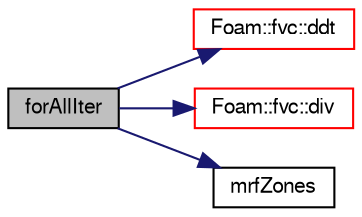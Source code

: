 digraph "forAllIter"
{
  bgcolor="transparent";
  edge [fontname="FreeSans",fontsize="10",labelfontname="FreeSans",labelfontsize="10"];
  node [fontname="FreeSans",fontsize="10",shape=record];
  rankdir="LR";
  Node0 [label="forAllIter",height=0.2,width=0.4,color="black", fillcolor="grey75", style="filled", fontcolor="black"];
  Node0 -> Node1 [color="midnightblue",fontsize="10",style="solid",fontname="FreeSans"];
  Node1 [label="Foam::fvc::ddt",height=0.2,width=0.4,color="red",URL="$a21134.html#a5dc871206ab86042756c8ccfdc5797ad"];
  Node0 -> Node62 [color="midnightblue",fontsize="10",style="solid",fontname="FreeSans"];
  Node62 [label="Foam::fvc::div",height=0.2,width=0.4,color="red",URL="$a21134.html#a585533948ad80abfe589d920c641f251"];
  Node0 -> Node303 [color="midnightblue",fontsize="10",style="solid",fontname="FreeSans"];
  Node303 [label="mrfZones",height=0.2,width=0.4,color="black",URL="$a38471.html#a2c8976fc66985fa66b0fa33283386fb5"];
}

